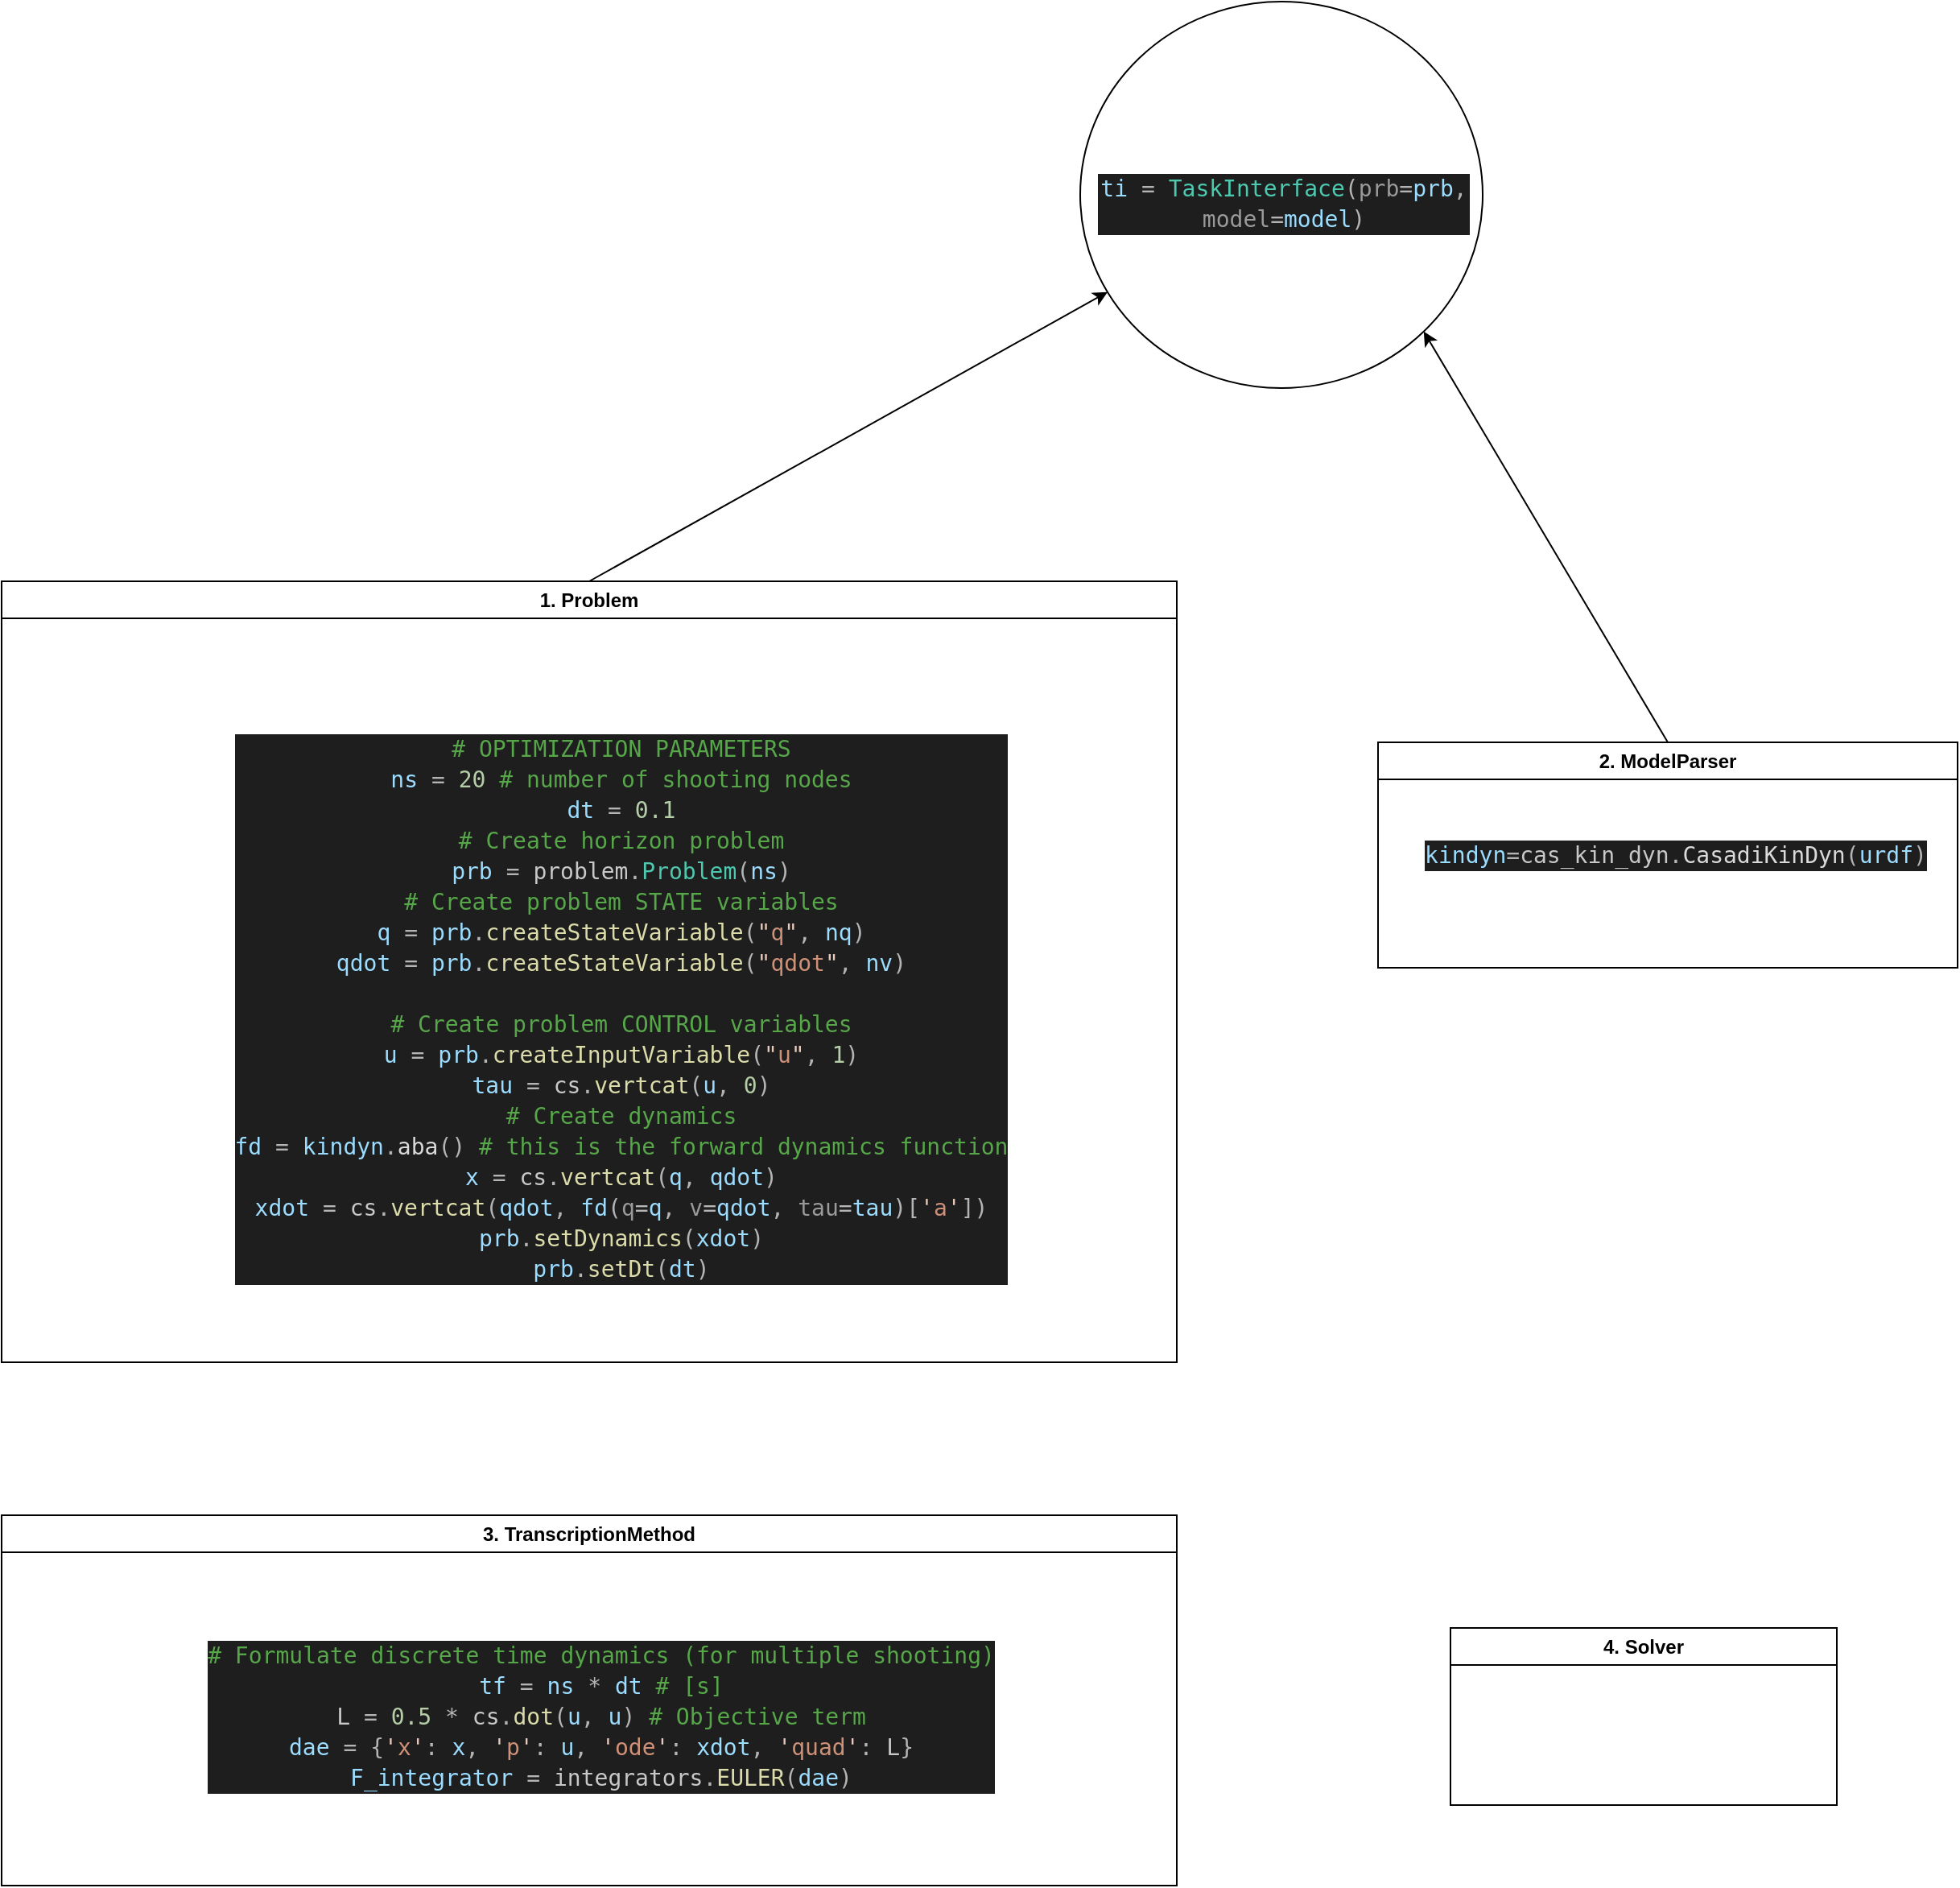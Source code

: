 <mxfile>
    <diagram id="DQU-kqcON3Z1oUUEVBNg" name="Page-1">
        <mxGraphModel dx="3158" dy="2025" grid="1" gridSize="10" guides="1" tooltips="1" connect="1" arrows="1" fold="1" page="1" pageScale="1" pageWidth="850" pageHeight="1100" math="0" shadow="0">
            <root>
                <mxCell id="0"/>
                <mxCell id="1" parent="0"/>
                <mxCell id="66" value="" style="edgeStyle=none;html=1;exitX=0.5;exitY=0;exitDx=0;exitDy=0;" edge="1" parent="1" source="24" target="65">
                    <mxGeometry relative="1" as="geometry"/>
                </mxCell>
                <mxCell id="24" value="1. Problem" style="swimlane;whiteSpace=wrap;html=1;" parent="1" vertex="1">
                    <mxGeometry x="-1640" y="-530" width="730" height="485" as="geometry"/>
                </mxCell>
                <mxCell id="62" value="&lt;div style=&quot;color: rgb(218, 218, 218); background-color: rgb(30, 30, 30); font-family: &amp;quot;Droid Sans Mono&amp;quot;, &amp;quot;monospace&amp;quot;, monospace; font-size: 14px; line-height: 19px;&quot;&gt;&lt;div&gt;&lt;span style=&quot;color: #57a64a;&quot;&gt;# OPTIMIZATION PARAMETERS&lt;/span&gt;&lt;/div&gt;&lt;div&gt;&lt;span style=&quot;color: #9cdcfe;&quot;&gt;ns&lt;/span&gt; &lt;span style=&quot;color: #b4b4b4;&quot;&gt;=&lt;/span&gt; &lt;span style=&quot;color: #b5cea8;&quot;&gt;20&lt;/span&gt;  &lt;span style=&quot;color: #57a64a;&quot;&gt;# number of shooting nodes&lt;/span&gt;&lt;/div&gt;&lt;div&gt;&lt;span style=&quot;color: #9cdcfe;&quot;&gt;dt&lt;/span&gt; &lt;span style=&quot;color: #b4b4b4;&quot;&gt;=&lt;/span&gt; &lt;span style=&quot;color: #b5cea8;&quot;&gt;0.1&lt;/span&gt;&lt;/div&gt;&lt;div&gt;&lt;div style=&quot;line-height: 19px;&quot;&gt;&lt;div&gt;&lt;span style=&quot;color: #57a64a;&quot;&gt;# Create horizon problem&lt;/span&gt;&lt;/div&gt;&lt;div&gt;&lt;span style=&quot;color: #9cdcfe;&quot;&gt;prb&lt;/span&gt; &lt;span style=&quot;color: #b4b4b4;&quot;&gt;=&lt;/span&gt; &lt;span style=&quot;color: #c8c8c8;&quot;&gt;problem&lt;/span&gt;&lt;span style=&quot;color: #b4b4b4;&quot;&gt;.&lt;/span&gt;&lt;span style=&quot;color: #4ec9b0;&quot;&gt;Problem&lt;/span&gt;&lt;span style=&quot;color: #b4b4b4;&quot;&gt;(&lt;/span&gt;&lt;span style=&quot;color: #9cdcfe;&quot;&gt;ns&lt;/span&gt;&lt;span style=&quot;color: #b4b4b4;&quot;&gt;)&lt;/span&gt;&lt;/div&gt;&lt;div&gt;&lt;div style=&quot;line-height: 19px;&quot;&gt;&lt;div&gt;&lt;span style=&quot;color: #57a64a;&quot;&gt;# Create problem STATE variables&lt;/span&gt;&lt;/div&gt;&lt;div&gt;&lt;span style=&quot;color: #9cdcfe;&quot;&gt;q&lt;/span&gt; &lt;span style=&quot;color: #b4b4b4;&quot;&gt;=&lt;/span&gt; &lt;span style=&quot;color: #9cdcfe;&quot;&gt;prb&lt;/span&gt;&lt;span style=&quot;color: #b4b4b4;&quot;&gt;.&lt;/span&gt;&lt;span style=&quot;color: #dcdcaa;&quot;&gt;createStateVariable&lt;/span&gt;&lt;span style=&quot;color: #b4b4b4;&quot;&gt;(&lt;/span&gt;&lt;span style=&quot;color: #e8c9bb;&quot;&gt;&quot;&lt;/span&gt;&lt;span style=&quot;color: #ce9178;&quot;&gt;q&lt;/span&gt;&lt;span style=&quot;color: #e8c9bb;&quot;&gt;&quot;&lt;/span&gt;&lt;span style=&quot;color: #b4b4b4;&quot;&gt;,&lt;/span&gt; &lt;span style=&quot;color: #9cdcfe;&quot;&gt;nq&lt;/span&gt;&lt;span style=&quot;color: #b4b4b4;&quot;&gt;)&lt;/span&gt;&lt;/div&gt;&lt;div&gt;&lt;span style=&quot;color: #9cdcfe;&quot;&gt;qdot&lt;/span&gt; &lt;span style=&quot;color: #b4b4b4;&quot;&gt;=&lt;/span&gt; &lt;span style=&quot;color: #9cdcfe;&quot;&gt;prb&lt;/span&gt;&lt;span style=&quot;color: #b4b4b4;&quot;&gt;.&lt;/span&gt;&lt;span style=&quot;color: #dcdcaa;&quot;&gt;createStateVariable&lt;/span&gt;&lt;span style=&quot;color: #b4b4b4;&quot;&gt;(&lt;/span&gt;&lt;span style=&quot;color: #e8c9bb;&quot;&gt;&quot;&lt;/span&gt;&lt;span style=&quot;color: #ce9178;&quot;&gt;qdot&lt;/span&gt;&lt;span style=&quot;color: #e8c9bb;&quot;&gt;&quot;&lt;/span&gt;&lt;span style=&quot;color: #b4b4b4;&quot;&gt;,&lt;/span&gt; &lt;span style=&quot;color: #9cdcfe;&quot;&gt;nv&lt;/span&gt;&lt;span style=&quot;color: #b4b4b4;&quot;&gt;)&lt;/span&gt;&lt;/div&gt;&lt;br&gt;&lt;div&gt;&lt;span style=&quot;color: #57a64a;&quot;&gt;# Create problem CONTROL variables&lt;/span&gt;&lt;/div&gt;&lt;div&gt;&lt;span style=&quot;color: #9cdcfe;&quot;&gt;u&lt;/span&gt; &lt;span style=&quot;color: #b4b4b4;&quot;&gt;=&lt;/span&gt; &lt;span style=&quot;color: #9cdcfe;&quot;&gt;prb&lt;/span&gt;&lt;span style=&quot;color: #b4b4b4;&quot;&gt;.&lt;/span&gt;&lt;span style=&quot;color: #dcdcaa;&quot;&gt;createInputVariable&lt;/span&gt;&lt;span style=&quot;color: #b4b4b4;&quot;&gt;(&lt;/span&gt;&lt;span style=&quot;color: #e8c9bb;&quot;&gt;&quot;&lt;/span&gt;&lt;span style=&quot;color: #ce9178;&quot;&gt;u&lt;/span&gt;&lt;span style=&quot;color: #e8c9bb;&quot;&gt;&quot;&lt;/span&gt;&lt;span style=&quot;color: #b4b4b4;&quot;&gt;,&lt;/span&gt; &lt;span style=&quot;color: #b5cea8;&quot;&gt;1&lt;/span&gt;&lt;span style=&quot;color: #b4b4b4;&quot;&gt;)&lt;/span&gt;&lt;/div&gt;&lt;div&gt;&lt;span style=&quot;color: #9cdcfe;&quot;&gt;tau&lt;/span&gt; &lt;span style=&quot;color: #b4b4b4;&quot;&gt;=&lt;/span&gt; &lt;span style=&quot;color: #c8c8c8;&quot;&gt;cs&lt;/span&gt;&lt;span style=&quot;color: #b4b4b4;&quot;&gt;.&lt;/span&gt;&lt;span style=&quot;color: #dcdcaa;&quot;&gt;vertcat&lt;/span&gt;&lt;span style=&quot;color: #b4b4b4;&quot;&gt;(&lt;/span&gt;&lt;span style=&quot;color: #9cdcfe;&quot;&gt;u&lt;/span&gt;&lt;span style=&quot;color: #b4b4b4;&quot;&gt;,&lt;/span&gt; &lt;span style=&quot;color: #b5cea8;&quot;&gt;0&lt;/span&gt;&lt;span style=&quot;color: #b4b4b4;&quot;&gt;)&lt;/span&gt;&lt;/div&gt;&lt;div&gt;&lt;div style=&quot;line-height: 19px;&quot;&gt;&lt;div&gt;&lt;span style=&quot;color: #57a64a;&quot;&gt;# Create dynamics&lt;/span&gt;&lt;/div&gt;&lt;div&gt;&lt;span style=&quot;color: #9cdcfe;&quot;&gt;fd&lt;/span&gt; &lt;span style=&quot;color: #b4b4b4;&quot;&gt;=&lt;/span&gt; &lt;span style=&quot;color: #9cdcfe;&quot;&gt;kindyn&lt;/span&gt;&lt;span style=&quot;color: #b4b4b4;&quot;&gt;.&lt;/span&gt;aba&lt;span style=&quot;color: #b4b4b4;&quot;&gt;()&lt;/span&gt;  &lt;span style=&quot;color: #57a64a;&quot;&gt;# this is the forward dynamics function&lt;/span&gt;&lt;/div&gt;&lt;div&gt;&lt;span style=&quot;color: #9cdcfe;&quot;&gt;x&lt;/span&gt; &lt;span style=&quot;color: #b4b4b4;&quot;&gt;=&lt;/span&gt; &lt;span style=&quot;color: #c8c8c8;&quot;&gt;cs&lt;/span&gt;&lt;span style=&quot;color: #b4b4b4;&quot;&gt;.&lt;/span&gt;&lt;span style=&quot;color: #dcdcaa;&quot;&gt;vertcat&lt;/span&gt;&lt;span style=&quot;color: #b4b4b4;&quot;&gt;(&lt;/span&gt;&lt;span style=&quot;color: #9cdcfe;&quot;&gt;q&lt;/span&gt;&lt;span style=&quot;color: #b4b4b4;&quot;&gt;,&lt;/span&gt; &lt;span style=&quot;color: #9cdcfe;&quot;&gt;qdot&lt;/span&gt;&lt;span style=&quot;color: #b4b4b4;&quot;&gt;)&lt;/span&gt;&lt;/div&gt;&lt;div&gt;&lt;span style=&quot;color: #9cdcfe;&quot;&gt;xdot&lt;/span&gt; &lt;span style=&quot;color: #b4b4b4;&quot;&gt;=&lt;/span&gt; &lt;span style=&quot;color: #c8c8c8;&quot;&gt;cs&lt;/span&gt;&lt;span style=&quot;color: #b4b4b4;&quot;&gt;.&lt;/span&gt;&lt;span style=&quot;color: #dcdcaa;&quot;&gt;vertcat&lt;/span&gt;&lt;span style=&quot;color: #b4b4b4;&quot;&gt;(&lt;/span&gt;&lt;span style=&quot;color: #9cdcfe;&quot;&gt;qdot&lt;/span&gt;&lt;span style=&quot;color: #b4b4b4;&quot;&gt;,&lt;/span&gt; &lt;span style=&quot;color: #9cdcfe;&quot;&gt;fd&lt;/span&gt;&lt;span style=&quot;color: #b4b4b4;&quot;&gt;(&lt;/span&gt;&lt;span style=&quot;color: #9a9a9a;&quot;&gt;q&lt;/span&gt;&lt;span style=&quot;color: #b4b4b4;&quot;&gt;=&lt;/span&gt;&lt;span style=&quot;color: #9cdcfe;&quot;&gt;q&lt;/span&gt;&lt;span style=&quot;color: #b4b4b4;&quot;&gt;,&lt;/span&gt; &lt;span style=&quot;color: #9a9a9a;&quot;&gt;v&lt;/span&gt;&lt;span style=&quot;color: #b4b4b4;&quot;&gt;=&lt;/span&gt;&lt;span style=&quot;color: #9cdcfe;&quot;&gt;qdot&lt;/span&gt;&lt;span style=&quot;color: #b4b4b4;&quot;&gt;,&lt;/span&gt; &lt;span style=&quot;color: #9a9a9a;&quot;&gt;tau&lt;/span&gt;&lt;span style=&quot;color: #b4b4b4;&quot;&gt;=&lt;/span&gt;&lt;span style=&quot;color: #9cdcfe;&quot;&gt;tau&lt;/span&gt;&lt;span style=&quot;color: #b4b4b4;&quot;&gt;)[&lt;/span&gt;&lt;span style=&quot;color: #e8c9bb;&quot;&gt;'&lt;/span&gt;&lt;span style=&quot;color: #ce9178;&quot;&gt;a&lt;/span&gt;&lt;span style=&quot;color: #e8c9bb;&quot;&gt;'&lt;/span&gt;&lt;span style=&quot;color: #b4b4b4;&quot;&gt;])&lt;/span&gt;&lt;/div&gt;&lt;div&gt;&lt;span style=&quot;color: #9cdcfe;&quot;&gt;prb&lt;/span&gt;&lt;span style=&quot;color: #b4b4b4;&quot;&gt;.&lt;/span&gt;&lt;span style=&quot;color: #dcdcaa;&quot;&gt;setDynamics&lt;/span&gt;&lt;span style=&quot;color: #b4b4b4;&quot;&gt;(&lt;/span&gt;&lt;span style=&quot;color: #9cdcfe;&quot;&gt;xdot&lt;/span&gt;&lt;span style=&quot;color: #b4b4b4;&quot;&gt;)&lt;/span&gt;&lt;/div&gt;&lt;div&gt;&lt;span style=&quot;color: #9cdcfe;&quot;&gt;prb&lt;/span&gt;&lt;span style=&quot;color: #b4b4b4;&quot;&gt;.&lt;/span&gt;&lt;span style=&quot;color: #dcdcaa;&quot;&gt;setDt&lt;/span&gt;&lt;span style=&quot;color: #b4b4b4;&quot;&gt;(&lt;/span&gt;&lt;span style=&quot;color: #9cdcfe;&quot;&gt;dt&lt;/span&gt;&lt;span style=&quot;color: #b4b4b4;&quot;&gt;)&lt;/span&gt;&lt;/div&gt;&lt;/div&gt;&lt;/div&gt;&lt;/div&gt;&lt;/div&gt;&lt;/div&gt;&lt;/div&gt;&lt;/div&gt;" style="text;html=1;strokeColor=none;fillColor=none;align=center;verticalAlign=middle;whiteSpace=wrap;rounded=0;" parent="24" vertex="1">
                    <mxGeometry x="80" y="35" width="610" height="460" as="geometry"/>
                </mxCell>
                <mxCell id="56" value="3. TranscriptionMethod" style="swimlane;whiteSpace=wrap;html=1;startSize=23;" parent="1" vertex="1">
                    <mxGeometry x="-1640" y="50" width="730" height="230" as="geometry"/>
                </mxCell>
                <mxCell id="63" value="&lt;div style=&quot;color: rgb(218, 218, 218); background-color: rgb(30, 30, 30); font-family: &amp;quot;Droid Sans Mono&amp;quot;, &amp;quot;monospace&amp;quot;, monospace; font-size: 14px; line-height: 19px;&quot;&gt;&lt;div&gt;&lt;span style=&quot;color: #57a64a;&quot;&gt;# Formulate discrete time dynamics (for multiple shooting)&lt;/span&gt;&lt;/div&gt;&lt;div&gt;&lt;span style=&quot;color: #9cdcfe;&quot;&gt;tf&lt;/span&gt; &lt;span style=&quot;color: #b4b4b4;&quot;&gt;=&lt;/span&gt; &lt;span style=&quot;color: #9cdcfe;&quot;&gt;ns&lt;/span&gt; &lt;span style=&quot;color: #b4b4b4;&quot;&gt;*&lt;/span&gt; &lt;span style=&quot;color: #9cdcfe;&quot;&gt;dt&lt;/span&gt;  &lt;span style=&quot;color: #57a64a;&quot;&gt;# [s]&lt;/span&gt;&lt;/div&gt;&lt;div&gt;&lt;span style=&quot;color: #c8c8c8;&quot;&gt;L&lt;/span&gt; &lt;span style=&quot;color: #b4b4b4;&quot;&gt;=&lt;/span&gt; &lt;span style=&quot;color: #b5cea8;&quot;&gt;0.5&lt;/span&gt; &lt;span style=&quot;color: #b4b4b4;&quot;&gt;*&lt;/span&gt; &lt;span style=&quot;color: #c8c8c8;&quot;&gt;cs&lt;/span&gt;&lt;span style=&quot;color: #b4b4b4;&quot;&gt;.&lt;/span&gt;&lt;span style=&quot;color: #dcdcaa;&quot;&gt;dot&lt;/span&gt;&lt;span style=&quot;color: #b4b4b4;&quot;&gt;(&lt;/span&gt;&lt;span style=&quot;color: #9cdcfe;&quot;&gt;u&lt;/span&gt;&lt;span style=&quot;color: #b4b4b4;&quot;&gt;,&lt;/span&gt; &lt;span style=&quot;color: #9cdcfe;&quot;&gt;u&lt;/span&gt;&lt;span style=&quot;color: #b4b4b4;&quot;&gt;)&lt;/span&gt;  &lt;span style=&quot;color: #57a64a;&quot;&gt;# Objective term&lt;/span&gt;&lt;/div&gt;&lt;div&gt;&lt;span style=&quot;color: #9cdcfe;&quot;&gt;dae&lt;/span&gt; &lt;span style=&quot;color: #b4b4b4;&quot;&gt;=&lt;/span&gt; &lt;span style=&quot;color: #b4b4b4;&quot;&gt;{&lt;/span&gt;&lt;span style=&quot;color: #e8c9bb;&quot;&gt;'&lt;/span&gt;&lt;span style=&quot;color: #ce9178;&quot;&gt;x&lt;/span&gt;&lt;span style=&quot;color: #e8c9bb;&quot;&gt;'&lt;/span&gt;&lt;span style=&quot;color: #b4b4b4;&quot;&gt;:&lt;/span&gt; &lt;span style=&quot;color: #9cdcfe;&quot;&gt;x&lt;/span&gt;&lt;span style=&quot;color: #b4b4b4;&quot;&gt;,&lt;/span&gt; &lt;span style=&quot;color: #e8c9bb;&quot;&gt;'&lt;/span&gt;&lt;span style=&quot;color: #ce9178;&quot;&gt;p&lt;/span&gt;&lt;span style=&quot;color: #e8c9bb;&quot;&gt;'&lt;/span&gt;&lt;span style=&quot;color: #b4b4b4;&quot;&gt;:&lt;/span&gt; &lt;span style=&quot;color: #9cdcfe;&quot;&gt;u&lt;/span&gt;&lt;span style=&quot;color: #b4b4b4;&quot;&gt;,&lt;/span&gt; &lt;span style=&quot;color: #e8c9bb;&quot;&gt;'&lt;/span&gt;&lt;span style=&quot;color: #ce9178;&quot;&gt;ode&lt;/span&gt;&lt;span style=&quot;color: #e8c9bb;&quot;&gt;'&lt;/span&gt;&lt;span style=&quot;color: #b4b4b4;&quot;&gt;:&lt;/span&gt; &lt;span style=&quot;color: #9cdcfe;&quot;&gt;xdot&lt;/span&gt;&lt;span style=&quot;color: #b4b4b4;&quot;&gt;,&lt;/span&gt; &lt;span style=&quot;color: #e8c9bb;&quot;&gt;'&lt;/span&gt;&lt;span style=&quot;color: #ce9178;&quot;&gt;quad&lt;/span&gt;&lt;span style=&quot;color: #e8c9bb;&quot;&gt;'&lt;/span&gt;&lt;span style=&quot;color: #b4b4b4;&quot;&gt;:&lt;/span&gt; &lt;span style=&quot;color: #c8c8c8;&quot;&gt;L&lt;/span&gt;&lt;span style=&quot;color: #b4b4b4;&quot;&gt;}&lt;/span&gt;&lt;/div&gt;&lt;div&gt;&lt;span style=&quot;color: #9cdcfe;&quot;&gt;F_integrator&lt;/span&gt; &lt;span style=&quot;color: #b4b4b4;&quot;&gt;=&lt;/span&gt; &lt;span style=&quot;color: #c8c8c8;&quot;&gt;integrators&lt;/span&gt;&lt;span style=&quot;color: #b4b4b4;&quot;&gt;.&lt;/span&gt;&lt;span style=&quot;color: #dcdcaa;&quot;&gt;EULER&lt;/span&gt;&lt;span style=&quot;color: #b4b4b4;&quot;&gt;(&lt;/span&gt;&lt;span style=&quot;color: #9cdcfe;&quot;&gt;dae&lt;/span&gt;&lt;span style=&quot;color: #b4b4b4;&quot;&gt;)&lt;/span&gt;&lt;/div&gt;&lt;/div&gt;" style="text;html=1;strokeColor=none;fillColor=none;align=center;verticalAlign=middle;whiteSpace=wrap;rounded=0;" parent="56" vertex="1">
                    <mxGeometry x="55" y="50" width="635" height="150" as="geometry"/>
                </mxCell>
                <mxCell id="68" style="edgeStyle=none;html=1;exitX=0.5;exitY=0;exitDx=0;exitDy=0;entryX=1;entryY=1;entryDx=0;entryDy=0;" edge="1" parent="1" source="57" target="65">
                    <mxGeometry relative="1" as="geometry"/>
                </mxCell>
                <mxCell id="57" value="2. ModelParser" style="swimlane;whiteSpace=wrap;html=1;" parent="1" vertex="1">
                    <mxGeometry x="-785" y="-430" width="360" height="140" as="geometry"/>
                </mxCell>
                <mxCell id="59" value="&lt;div style=&quot;color: rgb(218, 218, 218); background-color: rgb(30, 30, 30); font-family: &amp;quot;Droid Sans Mono&amp;quot;, &amp;quot;monospace&amp;quot;, monospace; font-size: 14px; line-height: 19px;&quot;&gt;&lt;span style=&quot;color: #9cdcfe;&quot;&gt;kindyn&lt;/span&gt;&lt;span style=&quot;color: #b4b4b4;&quot;&gt;=&lt;/span&gt;&lt;span style=&quot;color: #c8c8c8;&quot;&gt;cas_kin_dyn&lt;/span&gt;&lt;span style=&quot;color: #b4b4b4;&quot;&gt;.&lt;/span&gt;CasadiKinDyn&lt;span style=&quot;color: #b4b4b4;&quot;&gt;(&lt;/span&gt;&lt;span style=&quot;color: #9cdcfe;&quot;&gt;urdf&lt;/span&gt;&lt;span style=&quot;color: #b4b4b4;&quot;&gt;)&lt;/span&gt;&lt;/div&gt;" style="text;html=1;strokeColor=none;fillColor=none;align=center;verticalAlign=middle;whiteSpace=wrap;rounded=0;" parent="57" vertex="1">
                    <mxGeometry x="30" y="55" width="310" height="30" as="geometry"/>
                </mxCell>
                <mxCell id="58" value="4. Solver" style="swimlane;whiteSpace=wrap;html=1;startSize=23;" parent="1" vertex="1">
                    <mxGeometry x="-740" y="120" width="240" height="110" as="geometry"/>
                </mxCell>
                <mxCell id="64" value="" style="endArrow=classic;html=1;" edge="1" parent="1" source="62">
                    <mxGeometry width="50" height="50" relative="1" as="geometry">
                        <mxPoint x="-1000" y="-360" as="sourcePoint"/>
                        <mxPoint x="-950" y="-410" as="targetPoint"/>
                    </mxGeometry>
                </mxCell>
                <mxCell id="65" value="" style="ellipse;whiteSpace=wrap;html=1;fontStyle=1;startSize=23;" vertex="1" parent="1">
                    <mxGeometry x="-970" y="-890" width="250" height="240" as="geometry"/>
                </mxCell>
                <mxCell id="69" value="&lt;div style=&quot;color: rgb(218, 218, 218); background-color: rgb(30, 30, 30); font-family: &amp;quot;Droid Sans Mono&amp;quot;, &amp;quot;monospace&amp;quot;, monospace; font-size: 14px; line-height: 19px;&quot;&gt;&lt;span style=&quot;color: #9cdcfe;&quot;&gt;ti&lt;/span&gt; &lt;span style=&quot;color: #b4b4b4;&quot;&gt;=&lt;/span&gt; &lt;span style=&quot;color: #4ec9b0;&quot;&gt;TaskInterface&lt;/span&gt;&lt;span style=&quot;color: #b4b4b4;&quot;&gt;(&lt;/span&gt;&lt;span style=&quot;color: #9a9a9a;&quot;&gt;prb&lt;/span&gt;&lt;span style=&quot;color: #b4b4b4;&quot;&gt;=&lt;/span&gt;&lt;span style=&quot;color: #9cdcfe;&quot;&gt;prb&lt;/span&gt;&lt;span style=&quot;color: #b4b4b4;&quot;&gt;,&lt;/span&gt; &lt;span style=&quot;color: #9a9a9a;&quot;&gt;model&lt;/span&gt;&lt;span style=&quot;color: #b4b4b4;&quot;&gt;=&lt;/span&gt;&lt;span style=&quot;color: #9cdcfe;&quot;&gt;model&lt;/span&gt;&lt;span style=&quot;color: #b4b4b4;&quot;&gt;)&lt;/span&gt;&lt;/div&gt;" style="text;html=1;strokeColor=none;fillColor=none;align=center;verticalAlign=middle;whiteSpace=wrap;rounded=0;" vertex="1" parent="1">
                    <mxGeometry x="-960" y="-795" width="232.5" height="60" as="geometry"/>
                </mxCell>
            </root>
        </mxGraphModel>
    </diagram>
</mxfile>